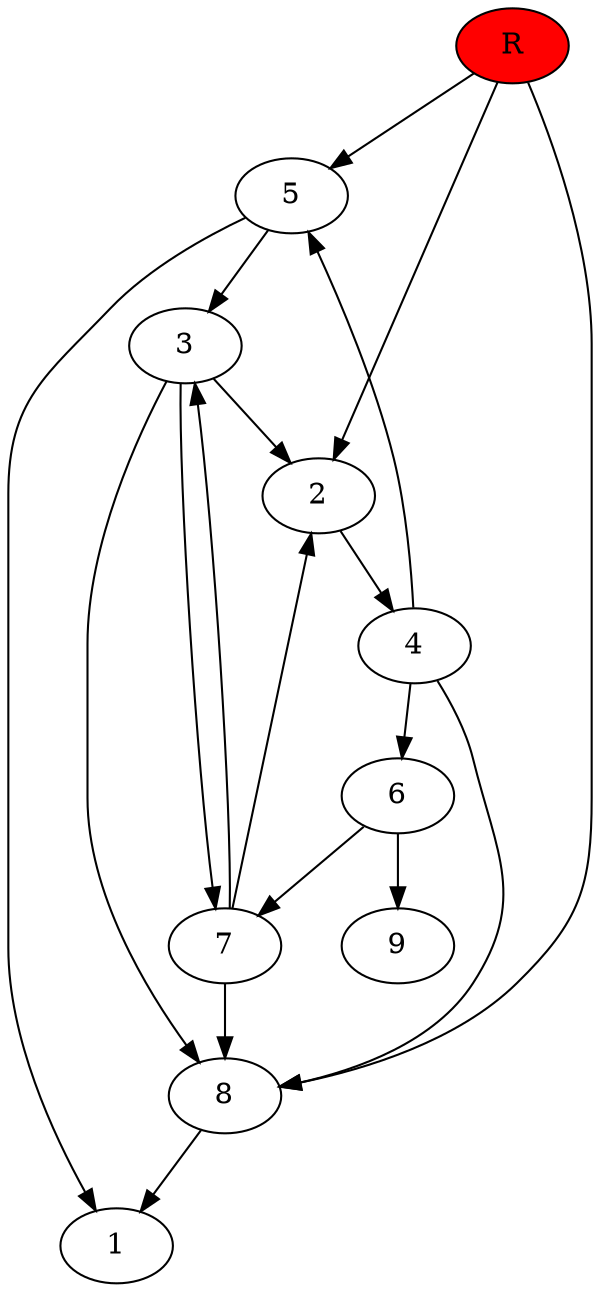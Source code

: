 digraph prb33592 {
	1
	2
	3
	4
	5
	6
	7
	8
	R [fillcolor="#ff0000" style=filled]
	2 -> 4
	3 -> 2
	3 -> 7
	3 -> 8
	4 -> 5
	4 -> 6
	4 -> 8
	5 -> 1
	5 -> 3
	6 -> 7
	6 -> 9
	7 -> 2
	7 -> 3
	7 -> 8
	8 -> 1
	R -> 2
	R -> 5
	R -> 8
}
